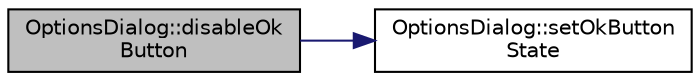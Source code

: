 digraph "OptionsDialog::disableOkButton"
{
  edge [fontname="Helvetica",fontsize="10",labelfontname="Helvetica",labelfontsize="10"];
  node [fontname="Helvetica",fontsize="10",shape=record];
  rankdir="LR";
  Node13 [label="OptionsDialog::disableOk\lButton",height=0.2,width=0.4,color="black", fillcolor="grey75", style="filled", fontcolor="black"];
  Node13 -> Node14 [color="midnightblue",fontsize="10",style="solid",fontname="Helvetica"];
  Node14 [label="OptionsDialog::setOkButton\lState",height=0.2,width=0.4,color="black", fillcolor="white", style="filled",URL="$class_options_dialog.html#afa0db091df14d443de8afd4ee28e0775"];
}

